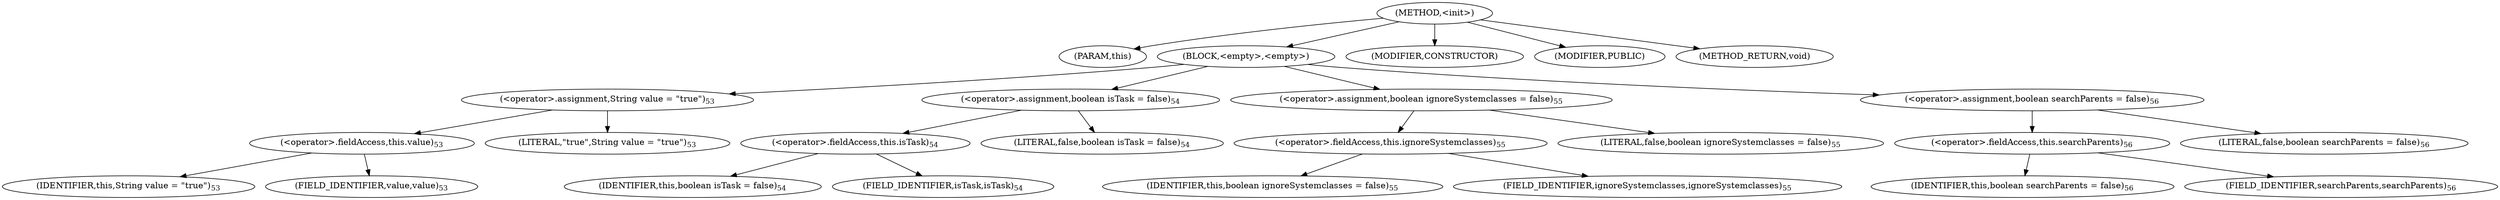 digraph "&lt;init&gt;" {  
"1193" [label = <(METHOD,&lt;init&gt;)> ]
"1194" [label = <(PARAM,this)> ]
"1195" [label = <(BLOCK,&lt;empty&gt;,&lt;empty&gt;)> ]
"1196" [label = <(&lt;operator&gt;.assignment,String value = &quot;true&quot;)<SUB>53</SUB>> ]
"1197" [label = <(&lt;operator&gt;.fieldAccess,this.value)<SUB>53</SUB>> ]
"1198" [label = <(IDENTIFIER,this,String value = &quot;true&quot;)<SUB>53</SUB>> ]
"1199" [label = <(FIELD_IDENTIFIER,value,value)<SUB>53</SUB>> ]
"1200" [label = <(LITERAL,&quot;true&quot;,String value = &quot;true&quot;)<SUB>53</SUB>> ]
"1201" [label = <(&lt;operator&gt;.assignment,boolean isTask = false)<SUB>54</SUB>> ]
"1202" [label = <(&lt;operator&gt;.fieldAccess,this.isTask)<SUB>54</SUB>> ]
"1203" [label = <(IDENTIFIER,this,boolean isTask = false)<SUB>54</SUB>> ]
"1204" [label = <(FIELD_IDENTIFIER,isTask,isTask)<SUB>54</SUB>> ]
"1205" [label = <(LITERAL,false,boolean isTask = false)<SUB>54</SUB>> ]
"1206" [label = <(&lt;operator&gt;.assignment,boolean ignoreSystemclasses = false)<SUB>55</SUB>> ]
"1207" [label = <(&lt;operator&gt;.fieldAccess,this.ignoreSystemclasses)<SUB>55</SUB>> ]
"1208" [label = <(IDENTIFIER,this,boolean ignoreSystemclasses = false)<SUB>55</SUB>> ]
"1209" [label = <(FIELD_IDENTIFIER,ignoreSystemclasses,ignoreSystemclasses)<SUB>55</SUB>> ]
"1210" [label = <(LITERAL,false,boolean ignoreSystemclasses = false)<SUB>55</SUB>> ]
"1211" [label = <(&lt;operator&gt;.assignment,boolean searchParents = false)<SUB>56</SUB>> ]
"1212" [label = <(&lt;operator&gt;.fieldAccess,this.searchParents)<SUB>56</SUB>> ]
"1213" [label = <(IDENTIFIER,this,boolean searchParents = false)<SUB>56</SUB>> ]
"1214" [label = <(FIELD_IDENTIFIER,searchParents,searchParents)<SUB>56</SUB>> ]
"1215" [label = <(LITERAL,false,boolean searchParents = false)<SUB>56</SUB>> ]
"1216" [label = <(MODIFIER,CONSTRUCTOR)> ]
"1217" [label = <(MODIFIER,PUBLIC)> ]
"1218" [label = <(METHOD_RETURN,void)> ]
  "1193" -> "1194" 
  "1193" -> "1195" 
  "1193" -> "1216" 
  "1193" -> "1217" 
  "1193" -> "1218" 
  "1195" -> "1196" 
  "1195" -> "1201" 
  "1195" -> "1206" 
  "1195" -> "1211" 
  "1196" -> "1197" 
  "1196" -> "1200" 
  "1197" -> "1198" 
  "1197" -> "1199" 
  "1201" -> "1202" 
  "1201" -> "1205" 
  "1202" -> "1203" 
  "1202" -> "1204" 
  "1206" -> "1207" 
  "1206" -> "1210" 
  "1207" -> "1208" 
  "1207" -> "1209" 
  "1211" -> "1212" 
  "1211" -> "1215" 
  "1212" -> "1213" 
  "1212" -> "1214" 
}
